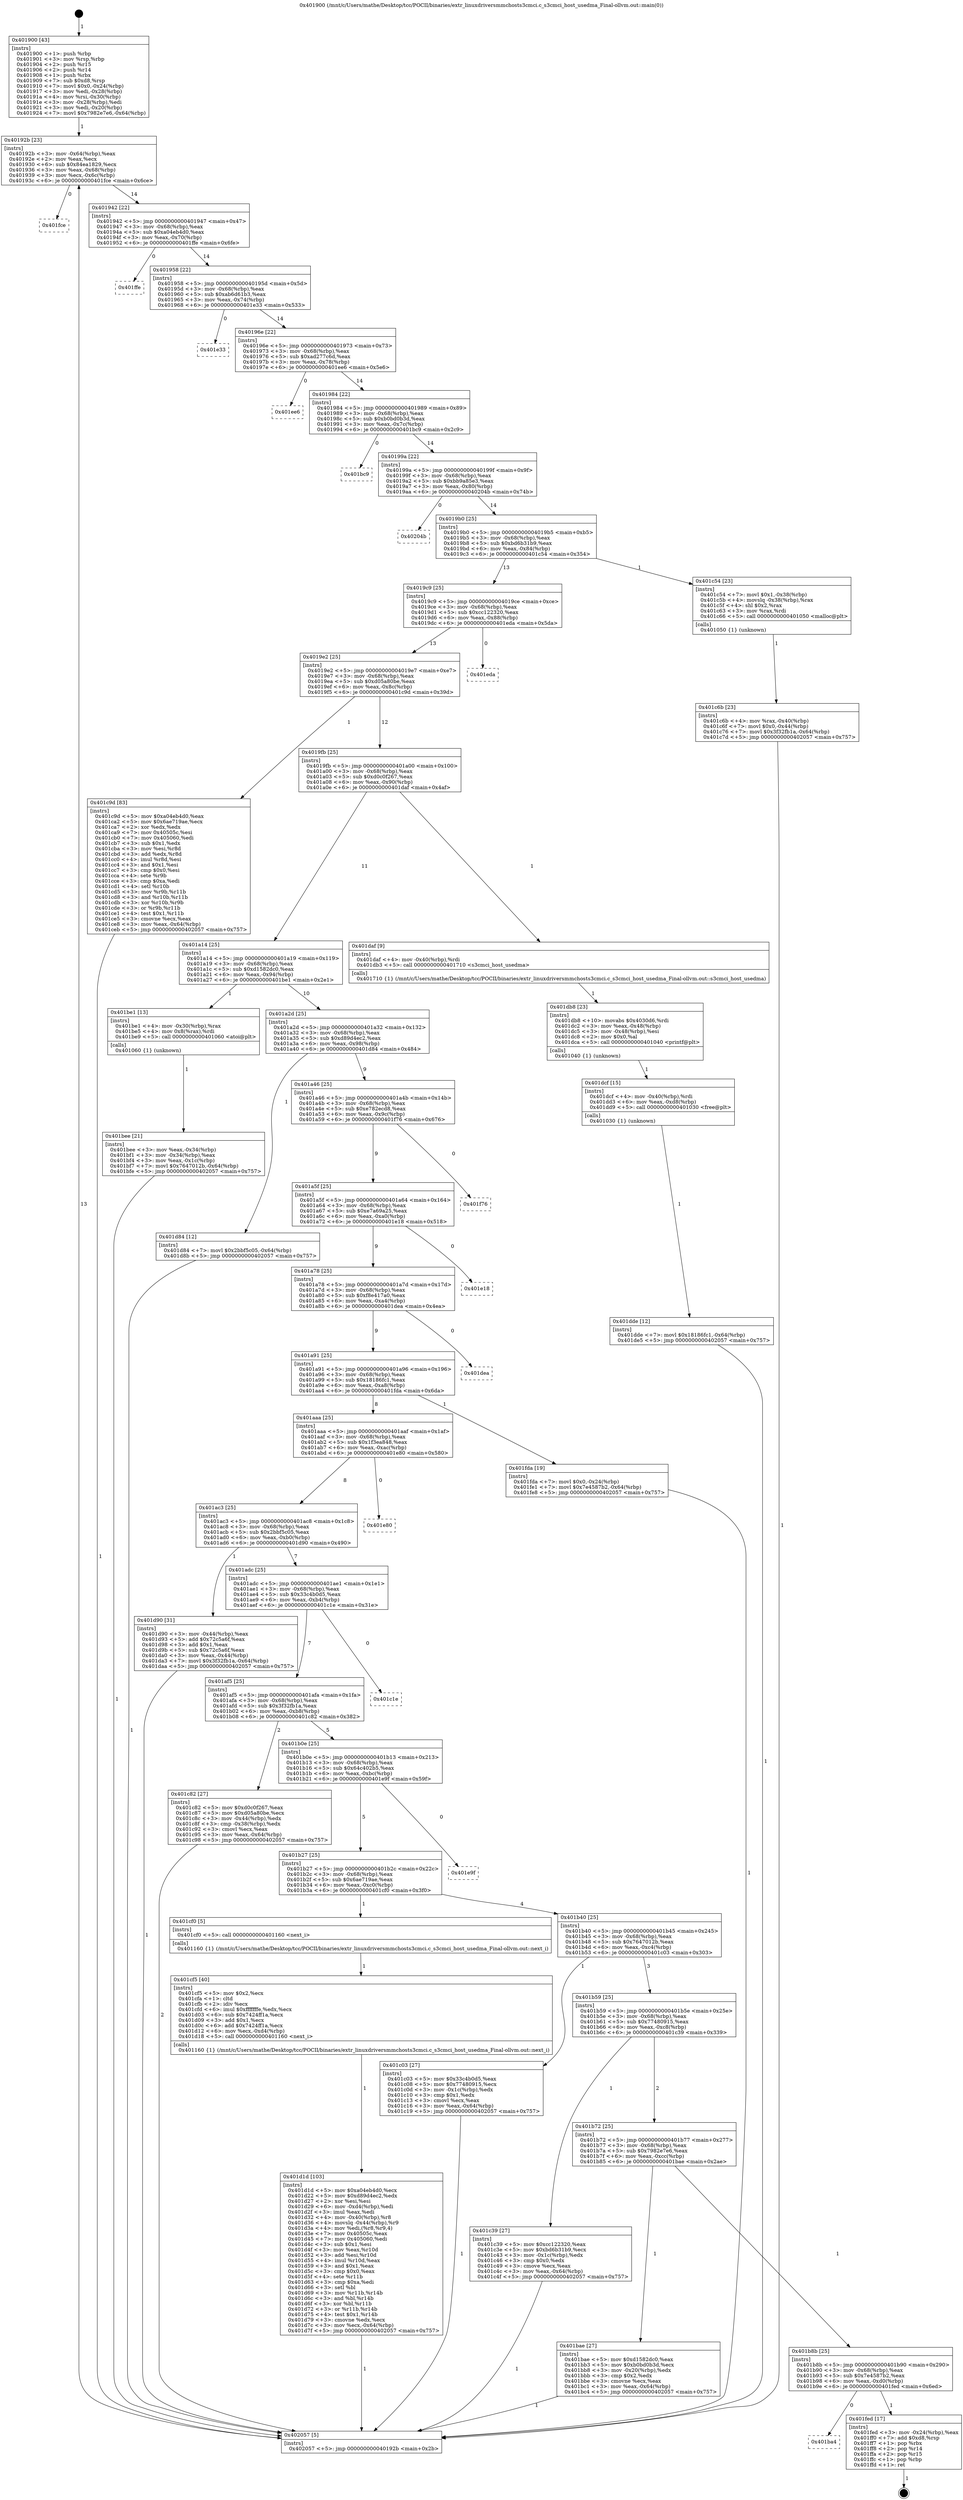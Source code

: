digraph "0x401900" {
  label = "0x401900 (/mnt/c/Users/mathe/Desktop/tcc/POCII/binaries/extr_linuxdriversmmchosts3cmci.c_s3cmci_host_usedma_Final-ollvm.out::main(0))"
  labelloc = "t"
  node[shape=record]

  Entry [label="",width=0.3,height=0.3,shape=circle,fillcolor=black,style=filled]
  "0x40192b" [label="{
     0x40192b [23]\l
     | [instrs]\l
     &nbsp;&nbsp;0x40192b \<+3\>: mov -0x64(%rbp),%eax\l
     &nbsp;&nbsp;0x40192e \<+2\>: mov %eax,%ecx\l
     &nbsp;&nbsp;0x401930 \<+6\>: sub $0x84ea1829,%ecx\l
     &nbsp;&nbsp;0x401936 \<+3\>: mov %eax,-0x68(%rbp)\l
     &nbsp;&nbsp;0x401939 \<+3\>: mov %ecx,-0x6c(%rbp)\l
     &nbsp;&nbsp;0x40193c \<+6\>: je 0000000000401fce \<main+0x6ce\>\l
  }"]
  "0x401fce" [label="{
     0x401fce\l
  }", style=dashed]
  "0x401942" [label="{
     0x401942 [22]\l
     | [instrs]\l
     &nbsp;&nbsp;0x401942 \<+5\>: jmp 0000000000401947 \<main+0x47\>\l
     &nbsp;&nbsp;0x401947 \<+3\>: mov -0x68(%rbp),%eax\l
     &nbsp;&nbsp;0x40194a \<+5\>: sub $0xa04eb4d0,%eax\l
     &nbsp;&nbsp;0x40194f \<+3\>: mov %eax,-0x70(%rbp)\l
     &nbsp;&nbsp;0x401952 \<+6\>: je 0000000000401ffe \<main+0x6fe\>\l
  }"]
  Exit [label="",width=0.3,height=0.3,shape=circle,fillcolor=black,style=filled,peripheries=2]
  "0x401ffe" [label="{
     0x401ffe\l
  }", style=dashed]
  "0x401958" [label="{
     0x401958 [22]\l
     | [instrs]\l
     &nbsp;&nbsp;0x401958 \<+5\>: jmp 000000000040195d \<main+0x5d\>\l
     &nbsp;&nbsp;0x40195d \<+3\>: mov -0x68(%rbp),%eax\l
     &nbsp;&nbsp;0x401960 \<+5\>: sub $0xab6d61b3,%eax\l
     &nbsp;&nbsp;0x401965 \<+3\>: mov %eax,-0x74(%rbp)\l
     &nbsp;&nbsp;0x401968 \<+6\>: je 0000000000401e33 \<main+0x533\>\l
  }"]
  "0x401ba4" [label="{
     0x401ba4\l
  }", style=dashed]
  "0x401e33" [label="{
     0x401e33\l
  }", style=dashed]
  "0x40196e" [label="{
     0x40196e [22]\l
     | [instrs]\l
     &nbsp;&nbsp;0x40196e \<+5\>: jmp 0000000000401973 \<main+0x73\>\l
     &nbsp;&nbsp;0x401973 \<+3\>: mov -0x68(%rbp),%eax\l
     &nbsp;&nbsp;0x401976 \<+5\>: sub $0xad277c6d,%eax\l
     &nbsp;&nbsp;0x40197b \<+3\>: mov %eax,-0x78(%rbp)\l
     &nbsp;&nbsp;0x40197e \<+6\>: je 0000000000401ee6 \<main+0x5e6\>\l
  }"]
  "0x401fed" [label="{
     0x401fed [17]\l
     | [instrs]\l
     &nbsp;&nbsp;0x401fed \<+3\>: mov -0x24(%rbp),%eax\l
     &nbsp;&nbsp;0x401ff0 \<+7\>: add $0xd8,%rsp\l
     &nbsp;&nbsp;0x401ff7 \<+1\>: pop %rbx\l
     &nbsp;&nbsp;0x401ff8 \<+2\>: pop %r14\l
     &nbsp;&nbsp;0x401ffa \<+2\>: pop %r15\l
     &nbsp;&nbsp;0x401ffc \<+1\>: pop %rbp\l
     &nbsp;&nbsp;0x401ffd \<+1\>: ret\l
  }"]
  "0x401ee6" [label="{
     0x401ee6\l
  }", style=dashed]
  "0x401984" [label="{
     0x401984 [22]\l
     | [instrs]\l
     &nbsp;&nbsp;0x401984 \<+5\>: jmp 0000000000401989 \<main+0x89\>\l
     &nbsp;&nbsp;0x401989 \<+3\>: mov -0x68(%rbp),%eax\l
     &nbsp;&nbsp;0x40198c \<+5\>: sub $0xb0bd0b3d,%eax\l
     &nbsp;&nbsp;0x401991 \<+3\>: mov %eax,-0x7c(%rbp)\l
     &nbsp;&nbsp;0x401994 \<+6\>: je 0000000000401bc9 \<main+0x2c9\>\l
  }"]
  "0x401dde" [label="{
     0x401dde [12]\l
     | [instrs]\l
     &nbsp;&nbsp;0x401dde \<+7\>: movl $0x18186fc1,-0x64(%rbp)\l
     &nbsp;&nbsp;0x401de5 \<+5\>: jmp 0000000000402057 \<main+0x757\>\l
  }"]
  "0x401bc9" [label="{
     0x401bc9\l
  }", style=dashed]
  "0x40199a" [label="{
     0x40199a [22]\l
     | [instrs]\l
     &nbsp;&nbsp;0x40199a \<+5\>: jmp 000000000040199f \<main+0x9f\>\l
     &nbsp;&nbsp;0x40199f \<+3\>: mov -0x68(%rbp),%eax\l
     &nbsp;&nbsp;0x4019a2 \<+5\>: sub $0xbb9a85e3,%eax\l
     &nbsp;&nbsp;0x4019a7 \<+3\>: mov %eax,-0x80(%rbp)\l
     &nbsp;&nbsp;0x4019aa \<+6\>: je 000000000040204b \<main+0x74b\>\l
  }"]
  "0x401dcf" [label="{
     0x401dcf [15]\l
     | [instrs]\l
     &nbsp;&nbsp;0x401dcf \<+4\>: mov -0x40(%rbp),%rdi\l
     &nbsp;&nbsp;0x401dd3 \<+6\>: mov %eax,-0xd8(%rbp)\l
     &nbsp;&nbsp;0x401dd9 \<+5\>: call 0000000000401030 \<free@plt\>\l
     | [calls]\l
     &nbsp;&nbsp;0x401030 \{1\} (unknown)\l
  }"]
  "0x40204b" [label="{
     0x40204b\l
  }", style=dashed]
  "0x4019b0" [label="{
     0x4019b0 [25]\l
     | [instrs]\l
     &nbsp;&nbsp;0x4019b0 \<+5\>: jmp 00000000004019b5 \<main+0xb5\>\l
     &nbsp;&nbsp;0x4019b5 \<+3\>: mov -0x68(%rbp),%eax\l
     &nbsp;&nbsp;0x4019b8 \<+5\>: sub $0xbd6b31b9,%eax\l
     &nbsp;&nbsp;0x4019bd \<+6\>: mov %eax,-0x84(%rbp)\l
     &nbsp;&nbsp;0x4019c3 \<+6\>: je 0000000000401c54 \<main+0x354\>\l
  }"]
  "0x401db8" [label="{
     0x401db8 [23]\l
     | [instrs]\l
     &nbsp;&nbsp;0x401db8 \<+10\>: movabs $0x4030d6,%rdi\l
     &nbsp;&nbsp;0x401dc2 \<+3\>: mov %eax,-0x48(%rbp)\l
     &nbsp;&nbsp;0x401dc5 \<+3\>: mov -0x48(%rbp),%esi\l
     &nbsp;&nbsp;0x401dc8 \<+2\>: mov $0x0,%al\l
     &nbsp;&nbsp;0x401dca \<+5\>: call 0000000000401040 \<printf@plt\>\l
     | [calls]\l
     &nbsp;&nbsp;0x401040 \{1\} (unknown)\l
  }"]
  "0x401c54" [label="{
     0x401c54 [23]\l
     | [instrs]\l
     &nbsp;&nbsp;0x401c54 \<+7\>: movl $0x1,-0x38(%rbp)\l
     &nbsp;&nbsp;0x401c5b \<+4\>: movslq -0x38(%rbp),%rax\l
     &nbsp;&nbsp;0x401c5f \<+4\>: shl $0x2,%rax\l
     &nbsp;&nbsp;0x401c63 \<+3\>: mov %rax,%rdi\l
     &nbsp;&nbsp;0x401c66 \<+5\>: call 0000000000401050 \<malloc@plt\>\l
     | [calls]\l
     &nbsp;&nbsp;0x401050 \{1\} (unknown)\l
  }"]
  "0x4019c9" [label="{
     0x4019c9 [25]\l
     | [instrs]\l
     &nbsp;&nbsp;0x4019c9 \<+5\>: jmp 00000000004019ce \<main+0xce\>\l
     &nbsp;&nbsp;0x4019ce \<+3\>: mov -0x68(%rbp),%eax\l
     &nbsp;&nbsp;0x4019d1 \<+5\>: sub $0xcc122320,%eax\l
     &nbsp;&nbsp;0x4019d6 \<+6\>: mov %eax,-0x88(%rbp)\l
     &nbsp;&nbsp;0x4019dc \<+6\>: je 0000000000401eda \<main+0x5da\>\l
  }"]
  "0x401d1d" [label="{
     0x401d1d [103]\l
     | [instrs]\l
     &nbsp;&nbsp;0x401d1d \<+5\>: mov $0xa04eb4d0,%ecx\l
     &nbsp;&nbsp;0x401d22 \<+5\>: mov $0xd89d4ec2,%edx\l
     &nbsp;&nbsp;0x401d27 \<+2\>: xor %esi,%esi\l
     &nbsp;&nbsp;0x401d29 \<+6\>: mov -0xd4(%rbp),%edi\l
     &nbsp;&nbsp;0x401d2f \<+3\>: imul %eax,%edi\l
     &nbsp;&nbsp;0x401d32 \<+4\>: mov -0x40(%rbp),%r8\l
     &nbsp;&nbsp;0x401d36 \<+4\>: movslq -0x44(%rbp),%r9\l
     &nbsp;&nbsp;0x401d3a \<+4\>: mov %edi,(%r8,%r9,4)\l
     &nbsp;&nbsp;0x401d3e \<+7\>: mov 0x40505c,%eax\l
     &nbsp;&nbsp;0x401d45 \<+7\>: mov 0x405060,%edi\l
     &nbsp;&nbsp;0x401d4c \<+3\>: sub $0x1,%esi\l
     &nbsp;&nbsp;0x401d4f \<+3\>: mov %eax,%r10d\l
     &nbsp;&nbsp;0x401d52 \<+3\>: add %esi,%r10d\l
     &nbsp;&nbsp;0x401d55 \<+4\>: imul %r10d,%eax\l
     &nbsp;&nbsp;0x401d59 \<+3\>: and $0x1,%eax\l
     &nbsp;&nbsp;0x401d5c \<+3\>: cmp $0x0,%eax\l
     &nbsp;&nbsp;0x401d5f \<+4\>: sete %r11b\l
     &nbsp;&nbsp;0x401d63 \<+3\>: cmp $0xa,%edi\l
     &nbsp;&nbsp;0x401d66 \<+3\>: setl %bl\l
     &nbsp;&nbsp;0x401d69 \<+3\>: mov %r11b,%r14b\l
     &nbsp;&nbsp;0x401d6c \<+3\>: and %bl,%r14b\l
     &nbsp;&nbsp;0x401d6f \<+3\>: xor %bl,%r11b\l
     &nbsp;&nbsp;0x401d72 \<+3\>: or %r11b,%r14b\l
     &nbsp;&nbsp;0x401d75 \<+4\>: test $0x1,%r14b\l
     &nbsp;&nbsp;0x401d79 \<+3\>: cmovne %edx,%ecx\l
     &nbsp;&nbsp;0x401d7c \<+3\>: mov %ecx,-0x64(%rbp)\l
     &nbsp;&nbsp;0x401d7f \<+5\>: jmp 0000000000402057 \<main+0x757\>\l
  }"]
  "0x401eda" [label="{
     0x401eda\l
  }", style=dashed]
  "0x4019e2" [label="{
     0x4019e2 [25]\l
     | [instrs]\l
     &nbsp;&nbsp;0x4019e2 \<+5\>: jmp 00000000004019e7 \<main+0xe7\>\l
     &nbsp;&nbsp;0x4019e7 \<+3\>: mov -0x68(%rbp),%eax\l
     &nbsp;&nbsp;0x4019ea \<+5\>: sub $0xd05a80be,%eax\l
     &nbsp;&nbsp;0x4019ef \<+6\>: mov %eax,-0x8c(%rbp)\l
     &nbsp;&nbsp;0x4019f5 \<+6\>: je 0000000000401c9d \<main+0x39d\>\l
  }"]
  "0x401cf5" [label="{
     0x401cf5 [40]\l
     | [instrs]\l
     &nbsp;&nbsp;0x401cf5 \<+5\>: mov $0x2,%ecx\l
     &nbsp;&nbsp;0x401cfa \<+1\>: cltd\l
     &nbsp;&nbsp;0x401cfb \<+2\>: idiv %ecx\l
     &nbsp;&nbsp;0x401cfd \<+6\>: imul $0xfffffffe,%edx,%ecx\l
     &nbsp;&nbsp;0x401d03 \<+6\>: sub $0x7424ff1a,%ecx\l
     &nbsp;&nbsp;0x401d09 \<+3\>: add $0x1,%ecx\l
     &nbsp;&nbsp;0x401d0c \<+6\>: add $0x7424ff1a,%ecx\l
     &nbsp;&nbsp;0x401d12 \<+6\>: mov %ecx,-0xd4(%rbp)\l
     &nbsp;&nbsp;0x401d18 \<+5\>: call 0000000000401160 \<next_i\>\l
     | [calls]\l
     &nbsp;&nbsp;0x401160 \{1\} (/mnt/c/Users/mathe/Desktop/tcc/POCII/binaries/extr_linuxdriversmmchosts3cmci.c_s3cmci_host_usedma_Final-ollvm.out::next_i)\l
  }"]
  "0x401c9d" [label="{
     0x401c9d [83]\l
     | [instrs]\l
     &nbsp;&nbsp;0x401c9d \<+5\>: mov $0xa04eb4d0,%eax\l
     &nbsp;&nbsp;0x401ca2 \<+5\>: mov $0x6ae719ae,%ecx\l
     &nbsp;&nbsp;0x401ca7 \<+2\>: xor %edx,%edx\l
     &nbsp;&nbsp;0x401ca9 \<+7\>: mov 0x40505c,%esi\l
     &nbsp;&nbsp;0x401cb0 \<+7\>: mov 0x405060,%edi\l
     &nbsp;&nbsp;0x401cb7 \<+3\>: sub $0x1,%edx\l
     &nbsp;&nbsp;0x401cba \<+3\>: mov %esi,%r8d\l
     &nbsp;&nbsp;0x401cbd \<+3\>: add %edx,%r8d\l
     &nbsp;&nbsp;0x401cc0 \<+4\>: imul %r8d,%esi\l
     &nbsp;&nbsp;0x401cc4 \<+3\>: and $0x1,%esi\l
     &nbsp;&nbsp;0x401cc7 \<+3\>: cmp $0x0,%esi\l
     &nbsp;&nbsp;0x401cca \<+4\>: sete %r9b\l
     &nbsp;&nbsp;0x401cce \<+3\>: cmp $0xa,%edi\l
     &nbsp;&nbsp;0x401cd1 \<+4\>: setl %r10b\l
     &nbsp;&nbsp;0x401cd5 \<+3\>: mov %r9b,%r11b\l
     &nbsp;&nbsp;0x401cd8 \<+3\>: and %r10b,%r11b\l
     &nbsp;&nbsp;0x401cdb \<+3\>: xor %r10b,%r9b\l
     &nbsp;&nbsp;0x401cde \<+3\>: or %r9b,%r11b\l
     &nbsp;&nbsp;0x401ce1 \<+4\>: test $0x1,%r11b\l
     &nbsp;&nbsp;0x401ce5 \<+3\>: cmovne %ecx,%eax\l
     &nbsp;&nbsp;0x401ce8 \<+3\>: mov %eax,-0x64(%rbp)\l
     &nbsp;&nbsp;0x401ceb \<+5\>: jmp 0000000000402057 \<main+0x757\>\l
  }"]
  "0x4019fb" [label="{
     0x4019fb [25]\l
     | [instrs]\l
     &nbsp;&nbsp;0x4019fb \<+5\>: jmp 0000000000401a00 \<main+0x100\>\l
     &nbsp;&nbsp;0x401a00 \<+3\>: mov -0x68(%rbp),%eax\l
     &nbsp;&nbsp;0x401a03 \<+5\>: sub $0xd0c0f267,%eax\l
     &nbsp;&nbsp;0x401a08 \<+6\>: mov %eax,-0x90(%rbp)\l
     &nbsp;&nbsp;0x401a0e \<+6\>: je 0000000000401daf \<main+0x4af\>\l
  }"]
  "0x401c6b" [label="{
     0x401c6b [23]\l
     | [instrs]\l
     &nbsp;&nbsp;0x401c6b \<+4\>: mov %rax,-0x40(%rbp)\l
     &nbsp;&nbsp;0x401c6f \<+7\>: movl $0x0,-0x44(%rbp)\l
     &nbsp;&nbsp;0x401c76 \<+7\>: movl $0x3f32fb1a,-0x64(%rbp)\l
     &nbsp;&nbsp;0x401c7d \<+5\>: jmp 0000000000402057 \<main+0x757\>\l
  }"]
  "0x401daf" [label="{
     0x401daf [9]\l
     | [instrs]\l
     &nbsp;&nbsp;0x401daf \<+4\>: mov -0x40(%rbp),%rdi\l
     &nbsp;&nbsp;0x401db3 \<+5\>: call 0000000000401710 \<s3cmci_host_usedma\>\l
     | [calls]\l
     &nbsp;&nbsp;0x401710 \{1\} (/mnt/c/Users/mathe/Desktop/tcc/POCII/binaries/extr_linuxdriversmmchosts3cmci.c_s3cmci_host_usedma_Final-ollvm.out::s3cmci_host_usedma)\l
  }"]
  "0x401a14" [label="{
     0x401a14 [25]\l
     | [instrs]\l
     &nbsp;&nbsp;0x401a14 \<+5\>: jmp 0000000000401a19 \<main+0x119\>\l
     &nbsp;&nbsp;0x401a19 \<+3\>: mov -0x68(%rbp),%eax\l
     &nbsp;&nbsp;0x401a1c \<+5\>: sub $0xd1582dc0,%eax\l
     &nbsp;&nbsp;0x401a21 \<+6\>: mov %eax,-0x94(%rbp)\l
     &nbsp;&nbsp;0x401a27 \<+6\>: je 0000000000401be1 \<main+0x2e1\>\l
  }"]
  "0x401bee" [label="{
     0x401bee [21]\l
     | [instrs]\l
     &nbsp;&nbsp;0x401bee \<+3\>: mov %eax,-0x34(%rbp)\l
     &nbsp;&nbsp;0x401bf1 \<+3\>: mov -0x34(%rbp),%eax\l
     &nbsp;&nbsp;0x401bf4 \<+3\>: mov %eax,-0x1c(%rbp)\l
     &nbsp;&nbsp;0x401bf7 \<+7\>: movl $0x7647012b,-0x64(%rbp)\l
     &nbsp;&nbsp;0x401bfe \<+5\>: jmp 0000000000402057 \<main+0x757\>\l
  }"]
  "0x401be1" [label="{
     0x401be1 [13]\l
     | [instrs]\l
     &nbsp;&nbsp;0x401be1 \<+4\>: mov -0x30(%rbp),%rax\l
     &nbsp;&nbsp;0x401be5 \<+4\>: mov 0x8(%rax),%rdi\l
     &nbsp;&nbsp;0x401be9 \<+5\>: call 0000000000401060 \<atoi@plt\>\l
     | [calls]\l
     &nbsp;&nbsp;0x401060 \{1\} (unknown)\l
  }"]
  "0x401a2d" [label="{
     0x401a2d [25]\l
     | [instrs]\l
     &nbsp;&nbsp;0x401a2d \<+5\>: jmp 0000000000401a32 \<main+0x132\>\l
     &nbsp;&nbsp;0x401a32 \<+3\>: mov -0x68(%rbp),%eax\l
     &nbsp;&nbsp;0x401a35 \<+5\>: sub $0xd89d4ec2,%eax\l
     &nbsp;&nbsp;0x401a3a \<+6\>: mov %eax,-0x98(%rbp)\l
     &nbsp;&nbsp;0x401a40 \<+6\>: je 0000000000401d84 \<main+0x484\>\l
  }"]
  "0x401900" [label="{
     0x401900 [43]\l
     | [instrs]\l
     &nbsp;&nbsp;0x401900 \<+1\>: push %rbp\l
     &nbsp;&nbsp;0x401901 \<+3\>: mov %rsp,%rbp\l
     &nbsp;&nbsp;0x401904 \<+2\>: push %r15\l
     &nbsp;&nbsp;0x401906 \<+2\>: push %r14\l
     &nbsp;&nbsp;0x401908 \<+1\>: push %rbx\l
     &nbsp;&nbsp;0x401909 \<+7\>: sub $0xd8,%rsp\l
     &nbsp;&nbsp;0x401910 \<+7\>: movl $0x0,-0x24(%rbp)\l
     &nbsp;&nbsp;0x401917 \<+3\>: mov %edi,-0x28(%rbp)\l
     &nbsp;&nbsp;0x40191a \<+4\>: mov %rsi,-0x30(%rbp)\l
     &nbsp;&nbsp;0x40191e \<+3\>: mov -0x28(%rbp),%edi\l
     &nbsp;&nbsp;0x401921 \<+3\>: mov %edi,-0x20(%rbp)\l
     &nbsp;&nbsp;0x401924 \<+7\>: movl $0x7982e7e6,-0x64(%rbp)\l
  }"]
  "0x401d84" [label="{
     0x401d84 [12]\l
     | [instrs]\l
     &nbsp;&nbsp;0x401d84 \<+7\>: movl $0x2bbf5c05,-0x64(%rbp)\l
     &nbsp;&nbsp;0x401d8b \<+5\>: jmp 0000000000402057 \<main+0x757\>\l
  }"]
  "0x401a46" [label="{
     0x401a46 [25]\l
     | [instrs]\l
     &nbsp;&nbsp;0x401a46 \<+5\>: jmp 0000000000401a4b \<main+0x14b\>\l
     &nbsp;&nbsp;0x401a4b \<+3\>: mov -0x68(%rbp),%eax\l
     &nbsp;&nbsp;0x401a4e \<+5\>: sub $0xe782ecd8,%eax\l
     &nbsp;&nbsp;0x401a53 \<+6\>: mov %eax,-0x9c(%rbp)\l
     &nbsp;&nbsp;0x401a59 \<+6\>: je 0000000000401f76 \<main+0x676\>\l
  }"]
  "0x402057" [label="{
     0x402057 [5]\l
     | [instrs]\l
     &nbsp;&nbsp;0x402057 \<+5\>: jmp 000000000040192b \<main+0x2b\>\l
  }"]
  "0x401f76" [label="{
     0x401f76\l
  }", style=dashed]
  "0x401a5f" [label="{
     0x401a5f [25]\l
     | [instrs]\l
     &nbsp;&nbsp;0x401a5f \<+5\>: jmp 0000000000401a64 \<main+0x164\>\l
     &nbsp;&nbsp;0x401a64 \<+3\>: mov -0x68(%rbp),%eax\l
     &nbsp;&nbsp;0x401a67 \<+5\>: sub $0xe7a69a25,%eax\l
     &nbsp;&nbsp;0x401a6c \<+6\>: mov %eax,-0xa0(%rbp)\l
     &nbsp;&nbsp;0x401a72 \<+6\>: je 0000000000401e18 \<main+0x518\>\l
  }"]
  "0x401b8b" [label="{
     0x401b8b [25]\l
     | [instrs]\l
     &nbsp;&nbsp;0x401b8b \<+5\>: jmp 0000000000401b90 \<main+0x290\>\l
     &nbsp;&nbsp;0x401b90 \<+3\>: mov -0x68(%rbp),%eax\l
     &nbsp;&nbsp;0x401b93 \<+5\>: sub $0x7e4587b2,%eax\l
     &nbsp;&nbsp;0x401b98 \<+6\>: mov %eax,-0xd0(%rbp)\l
     &nbsp;&nbsp;0x401b9e \<+6\>: je 0000000000401fed \<main+0x6ed\>\l
  }"]
  "0x401e18" [label="{
     0x401e18\l
  }", style=dashed]
  "0x401a78" [label="{
     0x401a78 [25]\l
     | [instrs]\l
     &nbsp;&nbsp;0x401a78 \<+5\>: jmp 0000000000401a7d \<main+0x17d\>\l
     &nbsp;&nbsp;0x401a7d \<+3\>: mov -0x68(%rbp),%eax\l
     &nbsp;&nbsp;0x401a80 \<+5\>: sub $0xf8e417a0,%eax\l
     &nbsp;&nbsp;0x401a85 \<+6\>: mov %eax,-0xa4(%rbp)\l
     &nbsp;&nbsp;0x401a8b \<+6\>: je 0000000000401dea \<main+0x4ea\>\l
  }"]
  "0x401bae" [label="{
     0x401bae [27]\l
     | [instrs]\l
     &nbsp;&nbsp;0x401bae \<+5\>: mov $0xd1582dc0,%eax\l
     &nbsp;&nbsp;0x401bb3 \<+5\>: mov $0xb0bd0b3d,%ecx\l
     &nbsp;&nbsp;0x401bb8 \<+3\>: mov -0x20(%rbp),%edx\l
     &nbsp;&nbsp;0x401bbb \<+3\>: cmp $0x2,%edx\l
     &nbsp;&nbsp;0x401bbe \<+3\>: cmovne %ecx,%eax\l
     &nbsp;&nbsp;0x401bc1 \<+3\>: mov %eax,-0x64(%rbp)\l
     &nbsp;&nbsp;0x401bc4 \<+5\>: jmp 0000000000402057 \<main+0x757\>\l
  }"]
  "0x401dea" [label="{
     0x401dea\l
  }", style=dashed]
  "0x401a91" [label="{
     0x401a91 [25]\l
     | [instrs]\l
     &nbsp;&nbsp;0x401a91 \<+5\>: jmp 0000000000401a96 \<main+0x196\>\l
     &nbsp;&nbsp;0x401a96 \<+3\>: mov -0x68(%rbp),%eax\l
     &nbsp;&nbsp;0x401a99 \<+5\>: sub $0x18186fc1,%eax\l
     &nbsp;&nbsp;0x401a9e \<+6\>: mov %eax,-0xa8(%rbp)\l
     &nbsp;&nbsp;0x401aa4 \<+6\>: je 0000000000401fda \<main+0x6da\>\l
  }"]
  "0x401b72" [label="{
     0x401b72 [25]\l
     | [instrs]\l
     &nbsp;&nbsp;0x401b72 \<+5\>: jmp 0000000000401b77 \<main+0x277\>\l
     &nbsp;&nbsp;0x401b77 \<+3\>: mov -0x68(%rbp),%eax\l
     &nbsp;&nbsp;0x401b7a \<+5\>: sub $0x7982e7e6,%eax\l
     &nbsp;&nbsp;0x401b7f \<+6\>: mov %eax,-0xcc(%rbp)\l
     &nbsp;&nbsp;0x401b85 \<+6\>: je 0000000000401bae \<main+0x2ae\>\l
  }"]
  "0x401fda" [label="{
     0x401fda [19]\l
     | [instrs]\l
     &nbsp;&nbsp;0x401fda \<+7\>: movl $0x0,-0x24(%rbp)\l
     &nbsp;&nbsp;0x401fe1 \<+7\>: movl $0x7e4587b2,-0x64(%rbp)\l
     &nbsp;&nbsp;0x401fe8 \<+5\>: jmp 0000000000402057 \<main+0x757\>\l
  }"]
  "0x401aaa" [label="{
     0x401aaa [25]\l
     | [instrs]\l
     &nbsp;&nbsp;0x401aaa \<+5\>: jmp 0000000000401aaf \<main+0x1af\>\l
     &nbsp;&nbsp;0x401aaf \<+3\>: mov -0x68(%rbp),%eax\l
     &nbsp;&nbsp;0x401ab2 \<+5\>: sub $0x1f3ea848,%eax\l
     &nbsp;&nbsp;0x401ab7 \<+6\>: mov %eax,-0xac(%rbp)\l
     &nbsp;&nbsp;0x401abd \<+6\>: je 0000000000401e80 \<main+0x580\>\l
  }"]
  "0x401c39" [label="{
     0x401c39 [27]\l
     | [instrs]\l
     &nbsp;&nbsp;0x401c39 \<+5\>: mov $0xcc122320,%eax\l
     &nbsp;&nbsp;0x401c3e \<+5\>: mov $0xbd6b31b9,%ecx\l
     &nbsp;&nbsp;0x401c43 \<+3\>: mov -0x1c(%rbp),%edx\l
     &nbsp;&nbsp;0x401c46 \<+3\>: cmp $0x0,%edx\l
     &nbsp;&nbsp;0x401c49 \<+3\>: cmove %ecx,%eax\l
     &nbsp;&nbsp;0x401c4c \<+3\>: mov %eax,-0x64(%rbp)\l
     &nbsp;&nbsp;0x401c4f \<+5\>: jmp 0000000000402057 \<main+0x757\>\l
  }"]
  "0x401e80" [label="{
     0x401e80\l
  }", style=dashed]
  "0x401ac3" [label="{
     0x401ac3 [25]\l
     | [instrs]\l
     &nbsp;&nbsp;0x401ac3 \<+5\>: jmp 0000000000401ac8 \<main+0x1c8\>\l
     &nbsp;&nbsp;0x401ac8 \<+3\>: mov -0x68(%rbp),%eax\l
     &nbsp;&nbsp;0x401acb \<+5\>: sub $0x2bbf5c05,%eax\l
     &nbsp;&nbsp;0x401ad0 \<+6\>: mov %eax,-0xb0(%rbp)\l
     &nbsp;&nbsp;0x401ad6 \<+6\>: je 0000000000401d90 \<main+0x490\>\l
  }"]
  "0x401b59" [label="{
     0x401b59 [25]\l
     | [instrs]\l
     &nbsp;&nbsp;0x401b59 \<+5\>: jmp 0000000000401b5e \<main+0x25e\>\l
     &nbsp;&nbsp;0x401b5e \<+3\>: mov -0x68(%rbp),%eax\l
     &nbsp;&nbsp;0x401b61 \<+5\>: sub $0x77480915,%eax\l
     &nbsp;&nbsp;0x401b66 \<+6\>: mov %eax,-0xc8(%rbp)\l
     &nbsp;&nbsp;0x401b6c \<+6\>: je 0000000000401c39 \<main+0x339\>\l
  }"]
  "0x401d90" [label="{
     0x401d90 [31]\l
     | [instrs]\l
     &nbsp;&nbsp;0x401d90 \<+3\>: mov -0x44(%rbp),%eax\l
     &nbsp;&nbsp;0x401d93 \<+5\>: add $0x72c5a6f,%eax\l
     &nbsp;&nbsp;0x401d98 \<+3\>: add $0x1,%eax\l
     &nbsp;&nbsp;0x401d9b \<+5\>: sub $0x72c5a6f,%eax\l
     &nbsp;&nbsp;0x401da0 \<+3\>: mov %eax,-0x44(%rbp)\l
     &nbsp;&nbsp;0x401da3 \<+7\>: movl $0x3f32fb1a,-0x64(%rbp)\l
     &nbsp;&nbsp;0x401daa \<+5\>: jmp 0000000000402057 \<main+0x757\>\l
  }"]
  "0x401adc" [label="{
     0x401adc [25]\l
     | [instrs]\l
     &nbsp;&nbsp;0x401adc \<+5\>: jmp 0000000000401ae1 \<main+0x1e1\>\l
     &nbsp;&nbsp;0x401ae1 \<+3\>: mov -0x68(%rbp),%eax\l
     &nbsp;&nbsp;0x401ae4 \<+5\>: sub $0x33c4b0d5,%eax\l
     &nbsp;&nbsp;0x401ae9 \<+6\>: mov %eax,-0xb4(%rbp)\l
     &nbsp;&nbsp;0x401aef \<+6\>: je 0000000000401c1e \<main+0x31e\>\l
  }"]
  "0x401c03" [label="{
     0x401c03 [27]\l
     | [instrs]\l
     &nbsp;&nbsp;0x401c03 \<+5\>: mov $0x33c4b0d5,%eax\l
     &nbsp;&nbsp;0x401c08 \<+5\>: mov $0x77480915,%ecx\l
     &nbsp;&nbsp;0x401c0d \<+3\>: mov -0x1c(%rbp),%edx\l
     &nbsp;&nbsp;0x401c10 \<+3\>: cmp $0x1,%edx\l
     &nbsp;&nbsp;0x401c13 \<+3\>: cmovl %ecx,%eax\l
     &nbsp;&nbsp;0x401c16 \<+3\>: mov %eax,-0x64(%rbp)\l
     &nbsp;&nbsp;0x401c19 \<+5\>: jmp 0000000000402057 \<main+0x757\>\l
  }"]
  "0x401c1e" [label="{
     0x401c1e\l
  }", style=dashed]
  "0x401af5" [label="{
     0x401af5 [25]\l
     | [instrs]\l
     &nbsp;&nbsp;0x401af5 \<+5\>: jmp 0000000000401afa \<main+0x1fa\>\l
     &nbsp;&nbsp;0x401afa \<+3\>: mov -0x68(%rbp),%eax\l
     &nbsp;&nbsp;0x401afd \<+5\>: sub $0x3f32fb1a,%eax\l
     &nbsp;&nbsp;0x401b02 \<+6\>: mov %eax,-0xb8(%rbp)\l
     &nbsp;&nbsp;0x401b08 \<+6\>: je 0000000000401c82 \<main+0x382\>\l
  }"]
  "0x401b40" [label="{
     0x401b40 [25]\l
     | [instrs]\l
     &nbsp;&nbsp;0x401b40 \<+5\>: jmp 0000000000401b45 \<main+0x245\>\l
     &nbsp;&nbsp;0x401b45 \<+3\>: mov -0x68(%rbp),%eax\l
     &nbsp;&nbsp;0x401b48 \<+5\>: sub $0x7647012b,%eax\l
     &nbsp;&nbsp;0x401b4d \<+6\>: mov %eax,-0xc4(%rbp)\l
     &nbsp;&nbsp;0x401b53 \<+6\>: je 0000000000401c03 \<main+0x303\>\l
  }"]
  "0x401c82" [label="{
     0x401c82 [27]\l
     | [instrs]\l
     &nbsp;&nbsp;0x401c82 \<+5\>: mov $0xd0c0f267,%eax\l
     &nbsp;&nbsp;0x401c87 \<+5\>: mov $0xd05a80be,%ecx\l
     &nbsp;&nbsp;0x401c8c \<+3\>: mov -0x44(%rbp),%edx\l
     &nbsp;&nbsp;0x401c8f \<+3\>: cmp -0x38(%rbp),%edx\l
     &nbsp;&nbsp;0x401c92 \<+3\>: cmovl %ecx,%eax\l
     &nbsp;&nbsp;0x401c95 \<+3\>: mov %eax,-0x64(%rbp)\l
     &nbsp;&nbsp;0x401c98 \<+5\>: jmp 0000000000402057 \<main+0x757\>\l
  }"]
  "0x401b0e" [label="{
     0x401b0e [25]\l
     | [instrs]\l
     &nbsp;&nbsp;0x401b0e \<+5\>: jmp 0000000000401b13 \<main+0x213\>\l
     &nbsp;&nbsp;0x401b13 \<+3\>: mov -0x68(%rbp),%eax\l
     &nbsp;&nbsp;0x401b16 \<+5\>: sub $0x64c402b5,%eax\l
     &nbsp;&nbsp;0x401b1b \<+6\>: mov %eax,-0xbc(%rbp)\l
     &nbsp;&nbsp;0x401b21 \<+6\>: je 0000000000401e9f \<main+0x59f\>\l
  }"]
  "0x401cf0" [label="{
     0x401cf0 [5]\l
     | [instrs]\l
     &nbsp;&nbsp;0x401cf0 \<+5\>: call 0000000000401160 \<next_i\>\l
     | [calls]\l
     &nbsp;&nbsp;0x401160 \{1\} (/mnt/c/Users/mathe/Desktop/tcc/POCII/binaries/extr_linuxdriversmmchosts3cmci.c_s3cmci_host_usedma_Final-ollvm.out::next_i)\l
  }"]
  "0x401e9f" [label="{
     0x401e9f\l
  }", style=dashed]
  "0x401b27" [label="{
     0x401b27 [25]\l
     | [instrs]\l
     &nbsp;&nbsp;0x401b27 \<+5\>: jmp 0000000000401b2c \<main+0x22c\>\l
     &nbsp;&nbsp;0x401b2c \<+3\>: mov -0x68(%rbp),%eax\l
     &nbsp;&nbsp;0x401b2f \<+5\>: sub $0x6ae719ae,%eax\l
     &nbsp;&nbsp;0x401b34 \<+6\>: mov %eax,-0xc0(%rbp)\l
     &nbsp;&nbsp;0x401b3a \<+6\>: je 0000000000401cf0 \<main+0x3f0\>\l
  }"]
  Entry -> "0x401900" [label=" 1"]
  "0x40192b" -> "0x401fce" [label=" 0"]
  "0x40192b" -> "0x401942" [label=" 14"]
  "0x401fed" -> Exit [label=" 1"]
  "0x401942" -> "0x401ffe" [label=" 0"]
  "0x401942" -> "0x401958" [label=" 14"]
  "0x401b8b" -> "0x401ba4" [label=" 0"]
  "0x401958" -> "0x401e33" [label=" 0"]
  "0x401958" -> "0x40196e" [label=" 14"]
  "0x401b8b" -> "0x401fed" [label=" 1"]
  "0x40196e" -> "0x401ee6" [label=" 0"]
  "0x40196e" -> "0x401984" [label=" 14"]
  "0x401fda" -> "0x402057" [label=" 1"]
  "0x401984" -> "0x401bc9" [label=" 0"]
  "0x401984" -> "0x40199a" [label=" 14"]
  "0x401dde" -> "0x402057" [label=" 1"]
  "0x40199a" -> "0x40204b" [label=" 0"]
  "0x40199a" -> "0x4019b0" [label=" 14"]
  "0x401dcf" -> "0x401dde" [label=" 1"]
  "0x4019b0" -> "0x401c54" [label=" 1"]
  "0x4019b0" -> "0x4019c9" [label=" 13"]
  "0x401db8" -> "0x401dcf" [label=" 1"]
  "0x4019c9" -> "0x401eda" [label=" 0"]
  "0x4019c9" -> "0x4019e2" [label=" 13"]
  "0x401daf" -> "0x401db8" [label=" 1"]
  "0x4019e2" -> "0x401c9d" [label=" 1"]
  "0x4019e2" -> "0x4019fb" [label=" 12"]
  "0x401d90" -> "0x402057" [label=" 1"]
  "0x4019fb" -> "0x401daf" [label=" 1"]
  "0x4019fb" -> "0x401a14" [label=" 11"]
  "0x401d84" -> "0x402057" [label=" 1"]
  "0x401a14" -> "0x401be1" [label=" 1"]
  "0x401a14" -> "0x401a2d" [label=" 10"]
  "0x401d1d" -> "0x402057" [label=" 1"]
  "0x401a2d" -> "0x401d84" [label=" 1"]
  "0x401a2d" -> "0x401a46" [label=" 9"]
  "0x401cf5" -> "0x401d1d" [label=" 1"]
  "0x401a46" -> "0x401f76" [label=" 0"]
  "0x401a46" -> "0x401a5f" [label=" 9"]
  "0x401cf0" -> "0x401cf5" [label=" 1"]
  "0x401a5f" -> "0x401e18" [label=" 0"]
  "0x401a5f" -> "0x401a78" [label=" 9"]
  "0x401c9d" -> "0x402057" [label=" 1"]
  "0x401a78" -> "0x401dea" [label=" 0"]
  "0x401a78" -> "0x401a91" [label=" 9"]
  "0x401c82" -> "0x402057" [label=" 2"]
  "0x401a91" -> "0x401fda" [label=" 1"]
  "0x401a91" -> "0x401aaa" [label=" 8"]
  "0x401c54" -> "0x401c6b" [label=" 1"]
  "0x401aaa" -> "0x401e80" [label=" 0"]
  "0x401aaa" -> "0x401ac3" [label=" 8"]
  "0x401c39" -> "0x402057" [label=" 1"]
  "0x401ac3" -> "0x401d90" [label=" 1"]
  "0x401ac3" -> "0x401adc" [label=" 7"]
  "0x401bee" -> "0x402057" [label=" 1"]
  "0x401adc" -> "0x401c1e" [label=" 0"]
  "0x401adc" -> "0x401af5" [label=" 7"]
  "0x401be1" -> "0x401bee" [label=" 1"]
  "0x401af5" -> "0x401c82" [label=" 2"]
  "0x401af5" -> "0x401b0e" [label=" 5"]
  "0x401900" -> "0x40192b" [label=" 1"]
  "0x401b0e" -> "0x401e9f" [label=" 0"]
  "0x401b0e" -> "0x401b27" [label=" 5"]
  "0x401bae" -> "0x402057" [label=" 1"]
  "0x401b27" -> "0x401cf0" [label=" 1"]
  "0x401b27" -> "0x401b40" [label=" 4"]
  "0x402057" -> "0x40192b" [label=" 13"]
  "0x401b40" -> "0x401c03" [label=" 1"]
  "0x401b40" -> "0x401b59" [label=" 3"]
  "0x401c03" -> "0x402057" [label=" 1"]
  "0x401b59" -> "0x401c39" [label=" 1"]
  "0x401b59" -> "0x401b72" [label=" 2"]
  "0x401c6b" -> "0x402057" [label=" 1"]
  "0x401b72" -> "0x401bae" [label=" 1"]
  "0x401b72" -> "0x401b8b" [label=" 1"]
}

